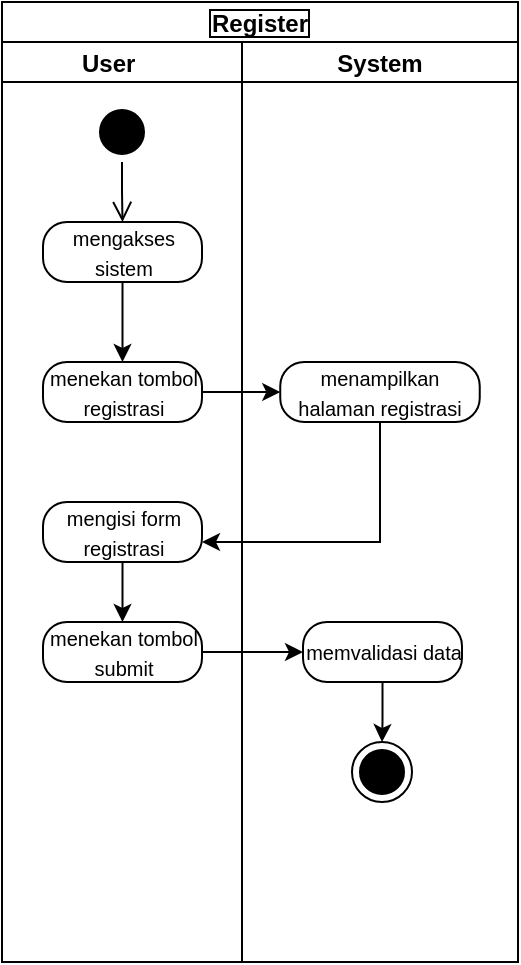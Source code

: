 <mxfile version="20.4.0" type="github" pages="4">
  <diagram id="axD5uIzkEzsmhVbTHZHY" name="Register Diagram Activity">
    <mxGraphModel dx="782" dy="507" grid="1" gridSize="10" guides="1" tooltips="1" connect="1" arrows="1" fold="1" page="1" pageScale="1" pageWidth="827" pageHeight="1169" math="0" shadow="0">
      <root>
        <mxCell id="0" />
        <mxCell id="1" parent="0" />
        <mxCell id="HtFZ6mxadiIROEgCEQN7-1" value="Register" style="swimlane;childLayout=stackLayout;resizeParent=1;resizeParentMax=0;startSize=20;labelBorderColor=default;" vertex="1" parent="1">
          <mxGeometry x="40" y="40" width="258" height="480" as="geometry">
            <mxRectangle x="250" y="50" width="70" height="30" as="alternateBounds" />
          </mxGeometry>
        </mxCell>
        <mxCell id="HtFZ6mxadiIROEgCEQN7-2" value="User    " style="swimlane;startSize=20;" vertex="1" parent="HtFZ6mxadiIROEgCEQN7-1">
          <mxGeometry y="20" width="120" height="460" as="geometry" />
        </mxCell>
        <mxCell id="HtFZ6mxadiIROEgCEQN7-6" value="" style="ellipse;html=1;shape=startState;fillColor=#000000;strokeColor=default;" vertex="1" parent="HtFZ6mxadiIROEgCEQN7-2">
          <mxGeometry x="45" y="30" width="30" height="30" as="geometry" />
        </mxCell>
        <mxCell id="HtFZ6mxadiIROEgCEQN7-7" value="" style="edgeStyle=orthogonalEdgeStyle;html=1;verticalAlign=bottom;endArrow=open;endSize=8;strokeColor=default;rounded=0;entryX=0.5;entryY=0;entryDx=0;entryDy=0;" edge="1" source="HtFZ6mxadiIROEgCEQN7-6" parent="HtFZ6mxadiIROEgCEQN7-2" target="HtFZ6mxadiIROEgCEQN7-17">
          <mxGeometry relative="1" as="geometry">
            <mxPoint x="60" y="80" as="targetPoint" />
          </mxGeometry>
        </mxCell>
        <mxCell id="HtFZ6mxadiIROEgCEQN7-25" style="edgeStyle=orthogonalEdgeStyle;rounded=0;orthogonalLoop=1;jettySize=auto;html=1;strokeColor=default;fontFamily=Helvetica;fontSize=10;fontColor=default;" edge="1" parent="HtFZ6mxadiIROEgCEQN7-2" source="HtFZ6mxadiIROEgCEQN7-17" target="HtFZ6mxadiIROEgCEQN7-21">
          <mxGeometry relative="1" as="geometry" />
        </mxCell>
        <mxCell id="HtFZ6mxadiIROEgCEQN7-17" value="&lt;font style=&quot;font-size: 10px;&quot;&gt;mengakses sistem&lt;/font&gt;" style="rounded=1;whiteSpace=wrap;html=1;arcSize=40;fontColor=#000000;fillColor=none;strokeColor=#000000;strokeWidth=1;fontFamily=Helvetica;fontSize=12;" vertex="1" parent="HtFZ6mxadiIROEgCEQN7-2">
          <mxGeometry x="20.5" y="90" width="79.5" height="30" as="geometry" />
        </mxCell>
        <mxCell id="HtFZ6mxadiIROEgCEQN7-21" value="&lt;font style=&quot;font-size: 10px;&quot;&gt;menekan tombol registrasi&lt;/font&gt;" style="rounded=1;whiteSpace=wrap;html=1;arcSize=40;fontColor=#000000;fillColor=none;strokeColor=#000000;strokeWidth=1;fontFamily=Helvetica;fontSize=12;" vertex="1" parent="HtFZ6mxadiIROEgCEQN7-2">
          <mxGeometry x="20.5" y="160" width="79.5" height="30" as="geometry" />
        </mxCell>
        <mxCell id="HtFZ6mxadiIROEgCEQN7-33" style="edgeStyle=orthogonalEdgeStyle;rounded=0;orthogonalLoop=1;jettySize=auto;html=1;strokeColor=default;fontFamily=Helvetica;fontSize=10;fontColor=default;" edge="1" parent="HtFZ6mxadiIROEgCEQN7-2" source="HtFZ6mxadiIROEgCEQN7-24" target="HtFZ6mxadiIROEgCEQN7-28">
          <mxGeometry relative="1" as="geometry" />
        </mxCell>
        <mxCell id="HtFZ6mxadiIROEgCEQN7-24" value="&lt;font style=&quot;font-size: 10px;&quot;&gt;mengisi form registrasi&lt;/font&gt;" style="rounded=1;whiteSpace=wrap;html=1;arcSize=40;fontColor=#000000;fillColor=none;strokeColor=#000000;strokeWidth=1;fontFamily=Helvetica;fontSize=12;" vertex="1" parent="HtFZ6mxadiIROEgCEQN7-2">
          <mxGeometry x="20.5" y="230" width="79.5" height="30" as="geometry" />
        </mxCell>
        <mxCell id="HtFZ6mxadiIROEgCEQN7-35" style="edgeStyle=orthogonalEdgeStyle;rounded=0;orthogonalLoop=1;jettySize=auto;html=1;strokeColor=default;fontFamily=Helvetica;fontSize=10;fontColor=default;" edge="1" parent="HtFZ6mxadiIROEgCEQN7-2" source="HtFZ6mxadiIROEgCEQN7-28" target="HtFZ6mxadiIROEgCEQN7-34">
          <mxGeometry relative="1" as="geometry" />
        </mxCell>
        <mxCell id="HtFZ6mxadiIROEgCEQN7-28" value="&lt;font style=&quot;font-size: 10px;&quot;&gt;menekan tombol submit&lt;/font&gt;" style="rounded=1;whiteSpace=wrap;html=1;arcSize=40;fontColor=#000000;fillColor=none;strokeColor=#000000;strokeWidth=1;fontFamily=Helvetica;fontSize=12;" vertex="1" parent="HtFZ6mxadiIROEgCEQN7-2">
          <mxGeometry x="20.5" y="290" width="79.5" height="30" as="geometry" />
        </mxCell>
        <mxCell id="HtFZ6mxadiIROEgCEQN7-34" value="&lt;font style=&quot;font-size: 10px;&quot;&gt;memvalidasi data&lt;/font&gt;" style="rounded=1;whiteSpace=wrap;html=1;arcSize=40;fontColor=#000000;fillColor=none;strokeColor=#000000;strokeWidth=1;fontFamily=Helvetica;fontSize=12;" vertex="1" parent="HtFZ6mxadiIROEgCEQN7-2">
          <mxGeometry x="150.5" y="290" width="79.5" height="30" as="geometry" />
        </mxCell>
        <mxCell id="HtFZ6mxadiIROEgCEQN7-3" value="System" style="swimlane;startSize=20;" vertex="1" parent="HtFZ6mxadiIROEgCEQN7-1">
          <mxGeometry x="120" y="20" width="138" height="460" as="geometry" />
        </mxCell>
        <mxCell id="HtFZ6mxadiIROEgCEQN7-23" value="&lt;font style=&quot;font-size: 10px;&quot;&gt;menampilkan halaman registrasi&lt;/font&gt;" style="rounded=1;whiteSpace=wrap;html=1;arcSize=40;fontColor=#000000;fillColor=none;strokeColor=#000000;strokeWidth=1;fontFamily=Helvetica;fontSize=12;" vertex="1" parent="HtFZ6mxadiIROEgCEQN7-3">
          <mxGeometry x="19.12" y="160" width="99.75" height="30" as="geometry" />
        </mxCell>
        <mxCell id="HtFZ6mxadiIROEgCEQN7-36" value="" style="ellipse;html=1;shape=endState;fillColor=#000000;strokeColor=#000000;strokeWidth=1;fontFamily=Helvetica;fontSize=10;fontColor=default;" vertex="1" parent="HtFZ6mxadiIROEgCEQN7-3">
          <mxGeometry x="55" y="350" width="30" height="30" as="geometry" />
        </mxCell>
        <mxCell id="HtFZ6mxadiIROEgCEQN7-26" style="edgeStyle=orthogonalEdgeStyle;rounded=0;orthogonalLoop=1;jettySize=auto;html=1;strokeColor=default;fontFamily=Helvetica;fontSize=10;fontColor=default;" edge="1" parent="HtFZ6mxadiIROEgCEQN7-1" source="HtFZ6mxadiIROEgCEQN7-21" target="HtFZ6mxadiIROEgCEQN7-23">
          <mxGeometry relative="1" as="geometry" />
        </mxCell>
        <mxCell id="HtFZ6mxadiIROEgCEQN7-27" style="edgeStyle=orthogonalEdgeStyle;rounded=0;orthogonalLoop=1;jettySize=auto;html=1;strokeColor=default;fontFamily=Helvetica;fontSize=10;fontColor=default;" edge="1" parent="HtFZ6mxadiIROEgCEQN7-1" source="HtFZ6mxadiIROEgCEQN7-23" target="HtFZ6mxadiIROEgCEQN7-24">
          <mxGeometry relative="1" as="geometry">
            <Array as="points">
              <mxPoint x="189" y="270" />
            </Array>
          </mxGeometry>
        </mxCell>
        <mxCell id="HtFZ6mxadiIROEgCEQN7-37" value="" style="edgeStyle=orthogonalEdgeStyle;rounded=0;orthogonalLoop=1;jettySize=auto;html=1;strokeColor=default;fontFamily=Helvetica;fontSize=10;fontColor=default;" edge="1" parent="HtFZ6mxadiIROEgCEQN7-1" source="HtFZ6mxadiIROEgCEQN7-34" target="HtFZ6mxadiIROEgCEQN7-36">
          <mxGeometry relative="1" as="geometry" />
        </mxCell>
      </root>
    </mxGraphModel>
  </diagram>
  <diagram id="19QLMRYOD_jEEoE5Y4PF" name="Login Diagram Activity">
    <mxGraphModel dx="745" dy="483" grid="1" gridSize="10" guides="1" tooltips="1" connect="1" arrows="1" fold="1" page="1" pageScale="1" pageWidth="827" pageHeight="1169" math="0" shadow="0">
      <root>
        <mxCell id="0" />
        <mxCell id="1" parent="0" />
        <mxCell id="Z8s3OnoRxsG4-w19uNFZ-1" value="Login" style="swimlane;childLayout=stackLayout;resizeParent=1;resizeParentMax=0;startSize=20;labelBorderColor=default;" vertex="1" parent="1">
          <mxGeometry x="40" y="80" width="258" height="480" as="geometry">
            <mxRectangle x="280" y="220" width="70" height="30" as="alternateBounds" />
          </mxGeometry>
        </mxCell>
        <mxCell id="Z8s3OnoRxsG4-w19uNFZ-2" value="User    " style="swimlane;startSize=20;" vertex="1" parent="Z8s3OnoRxsG4-w19uNFZ-1">
          <mxGeometry y="20" width="120" height="460" as="geometry" />
        </mxCell>
        <mxCell id="Z8s3OnoRxsG4-w19uNFZ-3" value="" style="ellipse;html=1;shape=startState;fillColor=#000000;strokeColor=default;" vertex="1" parent="Z8s3OnoRxsG4-w19uNFZ-2">
          <mxGeometry x="45" y="30" width="30" height="30" as="geometry" />
        </mxCell>
        <mxCell id="Z8s3OnoRxsG4-w19uNFZ-4" value="" style="edgeStyle=orthogonalEdgeStyle;html=1;verticalAlign=bottom;endArrow=open;endSize=8;strokeColor=default;rounded=0;entryX=0.5;entryY=0;entryDx=0;entryDy=0;" edge="1" parent="Z8s3OnoRxsG4-w19uNFZ-2" source="Z8s3OnoRxsG4-w19uNFZ-3" target="Z8s3OnoRxsG4-w19uNFZ-6">
          <mxGeometry relative="1" as="geometry">
            <mxPoint x="60" y="80" as="targetPoint" />
          </mxGeometry>
        </mxCell>
        <mxCell id="Z8s3OnoRxsG4-w19uNFZ-5" style="edgeStyle=orthogonalEdgeStyle;rounded=0;orthogonalLoop=1;jettySize=auto;html=1;strokeColor=default;fontFamily=Helvetica;fontSize=10;fontColor=default;" edge="1" parent="Z8s3OnoRxsG4-w19uNFZ-2" source="Z8s3OnoRxsG4-w19uNFZ-6" target="Z8s3OnoRxsG4-w19uNFZ-7">
          <mxGeometry relative="1" as="geometry" />
        </mxCell>
        <mxCell id="Z8s3OnoRxsG4-w19uNFZ-6" value="&lt;font style=&quot;font-size: 10px;&quot;&gt;mengakses sistem&lt;/font&gt;" style="rounded=1;whiteSpace=wrap;html=1;arcSize=40;fontColor=#000000;fillColor=none;strokeColor=#000000;strokeWidth=1;fontFamily=Helvetica;fontSize=12;" vertex="1" parent="Z8s3OnoRxsG4-w19uNFZ-2">
          <mxGeometry x="20.5" y="90" width="79.5" height="30" as="geometry" />
        </mxCell>
        <mxCell id="Z8s3OnoRxsG4-w19uNFZ-7" value="&lt;font style=&quot;font-size: 10px;&quot;&gt;menekan tombol login&lt;/font&gt;" style="rounded=1;whiteSpace=wrap;html=1;arcSize=40;fontColor=#000000;fillColor=none;strokeColor=#000000;strokeWidth=1;fontFamily=Helvetica;fontSize=12;" vertex="1" parent="Z8s3OnoRxsG4-w19uNFZ-2">
          <mxGeometry x="20.5" y="160" width="79.5" height="30" as="geometry" />
        </mxCell>
        <mxCell id="Z8s3OnoRxsG4-w19uNFZ-8" style="edgeStyle=orthogonalEdgeStyle;rounded=0;orthogonalLoop=1;jettySize=auto;html=1;strokeColor=default;fontFamily=Helvetica;fontSize=10;fontColor=default;" edge="1" parent="Z8s3OnoRxsG4-w19uNFZ-2" source="Z8s3OnoRxsG4-w19uNFZ-9" target="Z8s3OnoRxsG4-w19uNFZ-11">
          <mxGeometry relative="1" as="geometry" />
        </mxCell>
        <mxCell id="Z8s3OnoRxsG4-w19uNFZ-9" value="&lt;font style=&quot;font-size: 10px;&quot;&gt;mengisi form login&lt;/font&gt;" style="rounded=1;whiteSpace=wrap;html=1;arcSize=40;fontColor=#000000;fillColor=none;strokeColor=#000000;strokeWidth=1;fontFamily=Helvetica;fontSize=12;" vertex="1" parent="Z8s3OnoRxsG4-w19uNFZ-2">
          <mxGeometry x="20.5" y="230" width="79.5" height="30" as="geometry" />
        </mxCell>
        <mxCell id="Z8s3OnoRxsG4-w19uNFZ-10" style="edgeStyle=orthogonalEdgeStyle;rounded=0;orthogonalLoop=1;jettySize=auto;html=1;strokeColor=default;fontFamily=Helvetica;fontSize=10;fontColor=default;" edge="1" parent="Z8s3OnoRxsG4-w19uNFZ-2" source="Z8s3OnoRxsG4-w19uNFZ-11" target="Z8s3OnoRxsG4-w19uNFZ-12">
          <mxGeometry relative="1" as="geometry" />
        </mxCell>
        <mxCell id="Z8s3OnoRxsG4-w19uNFZ-11" value="&lt;font style=&quot;font-size: 10px;&quot;&gt;menekan tombol submit&lt;/font&gt;" style="rounded=1;whiteSpace=wrap;html=1;arcSize=40;fontColor=#000000;fillColor=none;strokeColor=#000000;strokeWidth=1;fontFamily=Helvetica;fontSize=12;" vertex="1" parent="Z8s3OnoRxsG4-w19uNFZ-2">
          <mxGeometry x="20.5" y="290" width="79.5" height="30" as="geometry" />
        </mxCell>
        <mxCell id="Z8s3OnoRxsG4-w19uNFZ-22" style="edgeStyle=orthogonalEdgeStyle;rounded=0;orthogonalLoop=1;jettySize=auto;html=1;strokeColor=default;fontFamily=Helvetica;fontSize=10;fontColor=default;" edge="1" parent="Z8s3OnoRxsG4-w19uNFZ-2" source="Z8s3OnoRxsG4-w19uNFZ-12" target="Z8s3OnoRxsG4-w19uNFZ-19">
          <mxGeometry relative="1" as="geometry">
            <Array as="points">
              <mxPoint x="190" y="370" />
            </Array>
          </mxGeometry>
        </mxCell>
        <mxCell id="Z8s3OnoRxsG4-w19uNFZ-12" value="&lt;font style=&quot;font-size: 10px;&quot;&gt;memvalidasi data&lt;/font&gt;" style="rounded=1;whiteSpace=wrap;html=1;arcSize=40;fontColor=#000000;fillColor=none;strokeColor=#000000;strokeWidth=1;fontFamily=Helvetica;fontSize=12;" vertex="1" parent="Z8s3OnoRxsG4-w19uNFZ-2">
          <mxGeometry x="150.5" y="290" width="79.5" height="30" as="geometry" />
        </mxCell>
        <mxCell id="Z8s3OnoRxsG4-w19uNFZ-21" style="edgeStyle=orthogonalEdgeStyle;rounded=0;orthogonalLoop=1;jettySize=auto;html=1;strokeColor=default;fontFamily=Helvetica;fontSize=10;fontColor=default;" edge="1" parent="Z8s3OnoRxsG4-w19uNFZ-2" source="Z8s3OnoRxsG4-w19uNFZ-19" target="Z8s3OnoRxsG4-w19uNFZ-15">
          <mxGeometry relative="1" as="geometry" />
        </mxCell>
        <mxCell id="Z8s3OnoRxsG4-w19uNFZ-19" value="&lt;font style=&quot;font-size: 10px;&quot;&gt;memasuki halaman utama sistem&lt;br&gt;&lt;/font&gt;" style="rounded=1;whiteSpace=wrap;html=1;arcSize=40;fontColor=#000000;fillColor=none;strokeColor=#000000;strokeWidth=1;fontFamily=Helvetica;fontSize=12;" vertex="1" parent="Z8s3OnoRxsG4-w19uNFZ-2">
          <mxGeometry x="20.5" y="350" width="79.5" height="40" as="geometry" />
        </mxCell>
        <mxCell id="Z8s3OnoRxsG4-w19uNFZ-15" value="" style="ellipse;html=1;shape=endState;fillColor=#000000;strokeColor=#000000;strokeWidth=1;fontFamily=Helvetica;fontSize=10;fontColor=default;" vertex="1" parent="Z8s3OnoRxsG4-w19uNFZ-2">
          <mxGeometry x="45" y="420" width="30" height="30" as="geometry" />
        </mxCell>
        <mxCell id="Z8s3OnoRxsG4-w19uNFZ-13" value="System" style="swimlane;startSize=20;" vertex="1" parent="Z8s3OnoRxsG4-w19uNFZ-1">
          <mxGeometry x="120" y="20" width="138" height="460" as="geometry" />
        </mxCell>
        <mxCell id="Z8s3OnoRxsG4-w19uNFZ-14" value="&lt;font style=&quot;font-size: 10px;&quot;&gt;menampilkan halaman login&lt;/font&gt;" style="rounded=1;whiteSpace=wrap;html=1;arcSize=40;fontColor=#000000;fillColor=none;strokeColor=#000000;strokeWidth=1;fontFamily=Helvetica;fontSize=12;" vertex="1" parent="Z8s3OnoRxsG4-w19uNFZ-13">
          <mxGeometry x="19.12" y="160" width="99.75" height="30" as="geometry" />
        </mxCell>
        <mxCell id="Z8s3OnoRxsG4-w19uNFZ-16" style="edgeStyle=orthogonalEdgeStyle;rounded=0;orthogonalLoop=1;jettySize=auto;html=1;strokeColor=default;fontFamily=Helvetica;fontSize=10;fontColor=default;" edge="1" parent="Z8s3OnoRxsG4-w19uNFZ-1" source="Z8s3OnoRxsG4-w19uNFZ-7" target="Z8s3OnoRxsG4-w19uNFZ-14">
          <mxGeometry relative="1" as="geometry" />
        </mxCell>
        <mxCell id="Z8s3OnoRxsG4-w19uNFZ-17" style="edgeStyle=orthogonalEdgeStyle;rounded=0;orthogonalLoop=1;jettySize=auto;html=1;strokeColor=default;fontFamily=Helvetica;fontSize=10;fontColor=default;" edge="1" parent="Z8s3OnoRxsG4-w19uNFZ-1" source="Z8s3OnoRxsG4-w19uNFZ-14" target="Z8s3OnoRxsG4-w19uNFZ-9">
          <mxGeometry relative="1" as="geometry">
            <Array as="points">
              <mxPoint x="189" y="270" />
            </Array>
          </mxGeometry>
        </mxCell>
      </root>
    </mxGraphModel>
  </diagram>
  <diagram id="oo5QPfdRN30-kMJGx4dn" name="Main-Slot Diagram Activity">
    <mxGraphModel dx="521" dy="338" grid="1" gridSize="10" guides="1" tooltips="1" connect="1" arrows="1" fold="1" page="1" pageScale="1" pageWidth="827" pageHeight="1169" math="0" shadow="0">
      <root>
        <mxCell id="0" />
        <mxCell id="1" parent="0" />
        <mxCell id="0U2TrWhxlkgXEF1v6S8h-1" value="Slot" style="swimlane;childLayout=stackLayout;resizeParent=1;resizeParentMax=0;startSize=20;strokeColor=default;strokeWidth=1;fontFamily=Helvetica;fontSize=10;fontColor=default;fillColor=default;html=1;" vertex="1" parent="1">
          <mxGeometry x="140" y="50" width="365" height="900" as="geometry" />
        </mxCell>
        <mxCell id="0U2TrWhxlkgXEF1v6S8h-2" value="User" style="swimlane;startSize=20;strokeColor=default;strokeWidth=1;fontFamily=Helvetica;fontSize=10;fontColor=default;fillColor=default;html=1;" vertex="1" parent="0U2TrWhxlkgXEF1v6S8h-1">
          <mxGeometry y="20" width="180" height="880" as="geometry" />
        </mxCell>
        <mxCell id="0U2TrWhxlkgXEF1v6S8h-18" style="edgeStyle=orthogonalEdgeStyle;rounded=0;orthogonalLoop=1;jettySize=auto;html=1;entryX=0.557;entryY=-0.08;entryDx=0;entryDy=0;entryPerimeter=0;strokeColor=default;fontFamily=Helvetica;fontSize=10;fontColor=default;" edge="1" parent="0U2TrWhxlkgXEF1v6S8h-2" source="0U2TrWhxlkgXEF1v6S8h-5" target="0U2TrWhxlkgXEF1v6S8h-7">
          <mxGeometry relative="1" as="geometry" />
        </mxCell>
        <mxCell id="0U2TrWhxlkgXEF1v6S8h-5" value="" style="ellipse;html=1;shape=startState;fillColor=#000000;strokeColor=default;strokeWidth=1;fontFamily=Helvetica;fontSize=10;fontColor=default;" vertex="1" parent="0U2TrWhxlkgXEF1v6S8h-2">
          <mxGeometry x="80" y="30" width="30" height="30" as="geometry" />
        </mxCell>
        <mxCell id="0U2TrWhxlkgXEF1v6S8h-19" style="edgeStyle=orthogonalEdgeStyle;rounded=0;orthogonalLoop=1;jettySize=auto;html=1;strokeColor=default;fontFamily=Helvetica;fontSize=10;fontColor=default;" edge="1" parent="0U2TrWhxlkgXEF1v6S8h-2" source="0U2TrWhxlkgXEF1v6S8h-7" target="0U2TrWhxlkgXEF1v6S8h-9">
          <mxGeometry relative="1" as="geometry" />
        </mxCell>
        <mxCell id="0U2TrWhxlkgXEF1v6S8h-7" value="memilih menu slot" style="rounded=1;whiteSpace=wrap;html=1;arcSize=40;fontColor=#000000;fillColor=default;strokeColor=default;strokeWidth=1;fontFamily=Helvetica;fontSize=10;" vertex="1" parent="0U2TrWhxlkgXEF1v6S8h-2">
          <mxGeometry x="40" y="90" width="100" height="30" as="geometry" />
        </mxCell>
        <mxCell id="0U2TrWhxlkgXEF1v6S8h-20" value="" style="edgeStyle=orthogonalEdgeStyle;rounded=0;orthogonalLoop=1;jettySize=auto;html=1;strokeColor=default;fontFamily=Helvetica;fontSize=10;fontColor=default;" edge="1" parent="0U2TrWhxlkgXEF1v6S8h-2" source="0U2TrWhxlkgXEF1v6S8h-9" target="0U2TrWhxlkgXEF1v6S8h-11">
          <mxGeometry relative="1" as="geometry">
            <Array as="points">
              <mxPoint x="270" y="160" />
            </Array>
          </mxGeometry>
        </mxCell>
        <mxCell id="0U2TrWhxlkgXEF1v6S8h-9" value="menampilkan halaman slot" style="rounded=1;whiteSpace=wrap;html=1;arcSize=40;fontColor=#000000;fillColor=default;strokeColor=default;strokeWidth=1;fontFamily=Helvetica;fontSize=10;" vertex="1" parent="0U2TrWhxlkgXEF1v6S8h-2">
          <mxGeometry x="220" y="90" width="100" height="30" as="geometry" />
        </mxCell>
        <mxCell id="0U2TrWhxlkgXEF1v6S8h-11" value="memilih provider" style="rounded=1;whiteSpace=wrap;html=1;arcSize=40;fontColor=#000000;fillColor=default;strokeColor=default;strokeWidth=1;fontFamily=Helvetica;fontSize=10;" vertex="1" parent="0U2TrWhxlkgXEF1v6S8h-2">
          <mxGeometry x="40" y="140" width="100" height="30" as="geometry" />
        </mxCell>
        <mxCell id="0U2TrWhxlkgXEF1v6S8h-13" value="memilih permainan yang disediakan provider" style="rounded=1;whiteSpace=wrap;html=1;arcSize=40;fontColor=#000000;fillColor=default;strokeColor=default;strokeWidth=1;fontFamily=Helvetica;fontSize=10;" vertex="1" parent="0U2TrWhxlkgXEF1v6S8h-2">
          <mxGeometry x="40" y="230" width="100" height="40" as="geometry" />
        </mxCell>
        <mxCell id="0U2TrWhxlkgXEF1v6S8h-107" value="" style="edgeStyle=orthogonalEdgeStyle;rounded=0;orthogonalLoop=1;jettySize=auto;html=1;strokeColor=default;fontFamily=Helvetica;fontSize=10;fontColor=default;" edge="1" parent="0U2TrWhxlkgXEF1v6S8h-2" source="0U2TrWhxlkgXEF1v6S8h-104" target="0U2TrWhxlkgXEF1v6S8h-105">
          <mxGeometry relative="1" as="geometry" />
        </mxCell>
        <mxCell id="0U2TrWhxlkgXEF1v6S8h-104" value="memulai permainan" style="rounded=1;whiteSpace=wrap;html=1;arcSize=40;fontColor=#000000;fillColor=default;strokeColor=default;strokeWidth=1;fontFamily=Helvetica;fontSize=10;" vertex="1" parent="0U2TrWhxlkgXEF1v6S8h-2">
          <mxGeometry x="45" y="760" width="100" height="30" as="geometry" />
        </mxCell>
        <mxCell id="0U2TrWhxlkgXEF1v6S8h-105" value="" style="ellipse;html=1;shape=endState;fillColor=#000000;strokeColor=default;strokeWidth=1;fontFamily=Helvetica;fontSize=10;fontColor=default;" vertex="1" parent="0U2TrWhxlkgXEF1v6S8h-2">
          <mxGeometry x="80" y="830" width="30" height="30" as="geometry" />
        </mxCell>
        <mxCell id="0U2TrWhxlkgXEF1v6S8h-21" style="edgeStyle=orthogonalEdgeStyle;rounded=0;orthogonalLoop=1;jettySize=auto;html=1;strokeColor=default;fontFamily=Helvetica;fontSize=10;fontColor=default;" edge="1" parent="0U2TrWhxlkgXEF1v6S8h-1" source="0U2TrWhxlkgXEF1v6S8h-11" target="0U2TrWhxlkgXEF1v6S8h-12">
          <mxGeometry relative="1" as="geometry">
            <Array as="points">
              <mxPoint x="90" y="230" />
            </Array>
          </mxGeometry>
        </mxCell>
        <mxCell id="0U2TrWhxlkgXEF1v6S8h-3" value="System" style="swimlane;startSize=20;strokeColor=default;strokeWidth=1;fontFamily=Helvetica;fontSize=10;fontColor=default;fillColor=default;html=1;" vertex="1" parent="0U2TrWhxlkgXEF1v6S8h-1">
          <mxGeometry x="180" y="20" width="185" height="880" as="geometry" />
        </mxCell>
        <mxCell id="0U2TrWhxlkgXEF1v6S8h-14" value="Condition" style="rhombus;whiteSpace=wrap;html=1;fillColor=default;strokeColor=default;strokeWidth=1;fontFamily=Helvetica;fontSize=10;fontColor=default;" vertex="1" parent="0U2TrWhxlkgXEF1v6S8h-3">
          <mxGeometry x="35" y="290" width="80" height="40" as="geometry" />
        </mxCell>
        <mxCell id="0U2TrWhxlkgXEF1v6S8h-15" value="ada saldo" style="edgeStyle=orthogonalEdgeStyle;html=1;align=left;verticalAlign=bottom;endArrow=open;endSize=8;strokeColor=default;rounded=0;fontFamily=Helvetica;fontSize=10;fontColor=default;" edge="1" source="0U2TrWhxlkgXEF1v6S8h-14" parent="0U2TrWhxlkgXEF1v6S8h-3" target="0U2TrWhxlkgXEF1v6S8h-69">
          <mxGeometry x="-1" relative="1" as="geometry">
            <mxPoint x="160" y="380" as="targetPoint" />
            <Array as="points">
              <mxPoint x="160" y="310" />
              <mxPoint x="160" y="595" />
            </Array>
          </mxGeometry>
        </mxCell>
        <mxCell id="0U2TrWhxlkgXEF1v6S8h-16" value="tidak ada saldo" style="edgeStyle=orthogonalEdgeStyle;html=1;align=left;verticalAlign=top;endArrow=open;endSize=8;strokeColor=default;rounded=0;fontFamily=Helvetica;fontSize=10;fontColor=default;entryX=0.5;entryY=0;entryDx=0;entryDy=0;" edge="1" source="0U2TrWhxlkgXEF1v6S8h-14" parent="0U2TrWhxlkgXEF1v6S8h-3" target="0U2TrWhxlkgXEF1v6S8h-25">
          <mxGeometry x="-1" relative="1" as="geometry">
            <mxPoint x="75" y="370" as="targetPoint" />
          </mxGeometry>
        </mxCell>
        <mxCell id="0U2TrWhxlkgXEF1v6S8h-12" value="menampilkan data provider" style="rounded=1;whiteSpace=wrap;html=1;arcSize=40;fontColor=#000000;fillColor=default;strokeColor=default;strokeWidth=1;fontFamily=Helvetica;fontSize=10;" vertex="1" parent="0U2TrWhxlkgXEF1v6S8h-3">
          <mxGeometry x="40" y="190" width="100" height="30" as="geometry" />
        </mxCell>
        <mxCell id="0U2TrWhxlkgXEF1v6S8h-33" style="edgeStyle=orthogonalEdgeStyle;rounded=0;orthogonalLoop=1;jettySize=auto;html=1;entryX=1;entryY=0.5;entryDx=0;entryDy=0;strokeColor=default;fontFamily=Helvetica;fontSize=10;fontColor=default;" edge="1" parent="0U2TrWhxlkgXEF1v6S8h-3" source="0U2TrWhxlkgXEF1v6S8h-25" target="0U2TrWhxlkgXEF1v6S8h-32">
          <mxGeometry relative="1" as="geometry" />
        </mxCell>
        <mxCell id="0U2TrWhxlkgXEF1v6S8h-25" value="menampilkan halaman top-up saldo" style="rounded=1;whiteSpace=wrap;html=1;arcSize=40;fontColor=#000000;fillColor=default;strokeColor=default;strokeWidth=1;fontFamily=Helvetica;fontSize=10;" vertex="1" parent="0U2TrWhxlkgXEF1v6S8h-3">
          <mxGeometry x="25" y="380" width="100" height="30" as="geometry" />
        </mxCell>
        <mxCell id="0U2TrWhxlkgXEF1v6S8h-36" value="" style="edgeStyle=orthogonalEdgeStyle;rounded=0;orthogonalLoop=1;jettySize=auto;html=1;strokeColor=default;fontFamily=Helvetica;fontSize=10;fontColor=default;" edge="1" parent="0U2TrWhxlkgXEF1v6S8h-3" source="0U2TrWhxlkgXEF1v6S8h-32" target="0U2TrWhxlkgXEF1v6S8h-35">
          <mxGeometry relative="1" as="geometry" />
        </mxCell>
        <mxCell id="0U2TrWhxlkgXEF1v6S8h-32" value="memilih nominal top-up saldo" style="rounded=1;whiteSpace=wrap;html=1;arcSize=40;fontColor=#000000;fillColor=default;strokeColor=default;strokeWidth=1;fontFamily=Helvetica;fontSize=10;" vertex="1" parent="0U2TrWhxlkgXEF1v6S8h-3">
          <mxGeometry x="-135" y="380" width="100" height="30" as="geometry" />
        </mxCell>
        <mxCell id="0U2TrWhxlkgXEF1v6S8h-38" value="" style="edgeStyle=orthogonalEdgeStyle;rounded=0;orthogonalLoop=1;jettySize=auto;html=1;strokeColor=default;fontFamily=Helvetica;fontSize=10;fontColor=default;" edge="1" parent="0U2TrWhxlkgXEF1v6S8h-3" source="0U2TrWhxlkgXEF1v6S8h-35" target="0U2TrWhxlkgXEF1v6S8h-37">
          <mxGeometry relative="1" as="geometry" />
        </mxCell>
        <mxCell id="0U2TrWhxlkgXEF1v6S8h-35" value="memilih payment gateway" style="rounded=1;whiteSpace=wrap;html=1;arcSize=40;fontColor=#000000;fillColor=default;strokeColor=default;strokeWidth=1;fontFamily=Helvetica;fontSize=10;" vertex="1" parent="0U2TrWhxlkgXEF1v6S8h-3">
          <mxGeometry x="-135" y="450" width="100" height="30" as="geometry" />
        </mxCell>
        <mxCell id="0U2TrWhxlkgXEF1v6S8h-40" value="" style="edgeStyle=orthogonalEdgeStyle;rounded=0;orthogonalLoop=1;jettySize=auto;html=1;strokeColor=default;fontFamily=Helvetica;fontSize=10;fontColor=default;" edge="1" parent="0U2TrWhxlkgXEF1v6S8h-3" source="0U2TrWhxlkgXEF1v6S8h-37" target="0U2TrWhxlkgXEF1v6S8h-39">
          <mxGeometry relative="1" as="geometry" />
        </mxCell>
        <mxCell id="0U2TrWhxlkgXEF1v6S8h-37" value="menekan tombol submit&amp;nbsp;" style="rounded=1;whiteSpace=wrap;html=1;arcSize=40;fontColor=#000000;fillColor=default;strokeColor=default;strokeWidth=1;fontFamily=Helvetica;fontSize=10;" vertex="1" parent="0U2TrWhxlkgXEF1v6S8h-3">
          <mxGeometry x="-135" y="510" width="100" height="30" as="geometry" />
        </mxCell>
        <mxCell id="0U2TrWhxlkgXEF1v6S8h-72" value="" style="edgeStyle=orthogonalEdgeStyle;rounded=0;orthogonalLoop=1;jettySize=auto;html=1;strokeColor=default;fontFamily=Helvetica;fontSize=10;fontColor=default;" edge="1" parent="0U2TrWhxlkgXEF1v6S8h-3" source="0U2TrWhxlkgXEF1v6S8h-39" target="0U2TrWhxlkgXEF1v6S8h-69">
          <mxGeometry relative="1" as="geometry" />
        </mxCell>
        <mxCell id="0U2TrWhxlkgXEF1v6S8h-39" value="mengisi saldo user" style="rounded=1;whiteSpace=wrap;html=1;arcSize=40;fontColor=#000000;fillColor=default;strokeColor=default;strokeWidth=1;fontFamily=Helvetica;fontSize=10;" vertex="1" parent="0U2TrWhxlkgXEF1v6S8h-3">
          <mxGeometry x="35" y="510" width="100" height="30" as="geometry" />
        </mxCell>
        <mxCell id="0U2TrWhxlkgXEF1v6S8h-110" style="edgeStyle=orthogonalEdgeStyle;rounded=0;orthogonalLoop=1;jettySize=auto;html=1;strokeColor=default;fontFamily=Helvetica;fontSize=10;fontColor=default;" edge="1" parent="0U2TrWhxlkgXEF1v6S8h-3" source="0U2TrWhxlkgXEF1v6S8h-68" target="0U2TrWhxlkgXEF1v6S8h-109">
          <mxGeometry relative="1" as="geometry">
            <Array as="points">
              <mxPoint x="-85" y="690" />
            </Array>
          </mxGeometry>
        </mxCell>
        <mxCell id="0U2TrWhxlkgXEF1v6S8h-68" value="melakukan deposit ke provider yang dipilih" style="rounded=1;whiteSpace=wrap;html=1;arcSize=40;fontColor=#000000;fillColor=default;strokeColor=default;strokeWidth=1;fontFamily=Helvetica;fontSize=10;" vertex="1" parent="0U2TrWhxlkgXEF1v6S8h-3">
          <mxGeometry x="-135" y="580" width="100" height="30" as="geometry" />
        </mxCell>
        <mxCell id="0U2TrWhxlkgXEF1v6S8h-73" value="" style="edgeStyle=orthogonalEdgeStyle;rounded=0;orthogonalLoop=1;jettySize=auto;html=1;strokeColor=default;fontFamily=Helvetica;fontSize=10;fontColor=default;" edge="1" parent="0U2TrWhxlkgXEF1v6S8h-3" source="0U2TrWhxlkgXEF1v6S8h-69" target="0U2TrWhxlkgXEF1v6S8h-68">
          <mxGeometry relative="1" as="geometry" />
        </mxCell>
        <mxCell id="0U2TrWhxlkgXEF1v6S8h-69" value="" style="shape=line;html=1;strokeWidth=6;strokeColor=default;fontFamily=Helvetica;fontSize=10;fontColor=default;fillColor=default;" vertex="1" parent="0U2TrWhxlkgXEF1v6S8h-3">
          <mxGeometry x="41.5" y="590" width="87.5" height="10" as="geometry" />
        </mxCell>
        <mxCell id="0U2TrWhxlkgXEF1v6S8h-114" style="edgeStyle=orthogonalEdgeStyle;rounded=0;orthogonalLoop=1;jettySize=auto;html=1;strokeColor=default;fontFamily=Helvetica;fontSize=10;fontColor=default;" edge="1" parent="0U2TrWhxlkgXEF1v6S8h-3" source="0U2TrWhxlkgXEF1v6S8h-74">
          <mxGeometry relative="1" as="geometry">
            <mxPoint x="30" y="830" as="targetPoint" />
            <Array as="points">
              <mxPoint x="160" y="635" />
              <mxPoint x="160" y="860" />
              <mxPoint x="30" y="860" />
            </Array>
          </mxGeometry>
        </mxCell>
        <mxCell id="0U2TrWhxlkgXEF1v6S8h-74" value="menkonfirmasi deposit user" style="rounded=1;whiteSpace=wrap;html=1;arcSize=40;fontColor=#000000;fillColor=default;strokeColor=default;strokeWidth=1;fontFamily=Helvetica;fontSize=10;" vertex="1" parent="0U2TrWhxlkgXEF1v6S8h-3">
          <mxGeometry x="35" y="620" width="100" height="30" as="geometry" />
        </mxCell>
        <mxCell id="0U2TrWhxlkgXEF1v6S8h-103" style="edgeStyle=orthogonalEdgeStyle;rounded=0;orthogonalLoop=1;jettySize=auto;html=1;entryX=0;entryY=0.5;entryDx=0;entryDy=0;entryPerimeter=0;strokeColor=default;fontFamily=Helvetica;fontSize=10;fontColor=default;" edge="1" parent="0U2TrWhxlkgXEF1v6S8h-3" source="0U2TrWhxlkgXEF1v6S8h-96" target="0U2TrWhxlkgXEF1v6S8h-99">
          <mxGeometry relative="1" as="geometry" />
        </mxCell>
        <mxCell id="0U2TrWhxlkgXEF1v6S8h-96" value="mengirim notifikasi deposit berhasil" style="rounded=1;whiteSpace=wrap;html=1;arcSize=40;fontColor=#000000;fillColor=default;strokeColor=default;strokeWidth=1;fontFamily=Helvetica;fontSize=10;" vertex="1" parent="0U2TrWhxlkgXEF1v6S8h-3">
          <mxGeometry x="34" y="700" width="100" height="30" as="geometry" />
        </mxCell>
        <mxCell id="0U2TrWhxlkgXEF1v6S8h-99" value="" style="shape=line;html=1;strokeWidth=6;strokeColor=default;fontFamily=Helvetica;fontSize=10;fontColor=default;fillColor=default;direction=south;" vertex="1" parent="0U2TrWhxlkgXEF1v6S8h-3">
          <mxGeometry x="25" y="760" width="10" height="70" as="geometry" />
        </mxCell>
        <mxCell id="0U2TrWhxlkgXEF1v6S8h-112" style="edgeStyle=orthogonalEdgeStyle;rounded=0;orthogonalLoop=1;jettySize=auto;html=1;strokeColor=default;fontFamily=Helvetica;fontSize=10;fontColor=default;" edge="1" parent="0U2TrWhxlkgXEF1v6S8h-3" source="0U2TrWhxlkgXEF1v6S8h-109" target="0U2TrWhxlkgXEF1v6S8h-74">
          <mxGeometry relative="1" as="geometry" />
        </mxCell>
        <mxCell id="0U2TrWhxlkgXEF1v6S8h-113" style="edgeStyle=orthogonalEdgeStyle;rounded=0;orthogonalLoop=1;jettySize=auto;html=1;strokeColor=default;fontFamily=Helvetica;fontSize=10;fontColor=default;" edge="1" parent="0U2TrWhxlkgXEF1v6S8h-3" source="0U2TrWhxlkgXEF1v6S8h-109" target="0U2TrWhxlkgXEF1v6S8h-96">
          <mxGeometry relative="1" as="geometry" />
        </mxCell>
        <mxCell id="0U2TrWhxlkgXEF1v6S8h-109" value="" style="shape=line;html=1;strokeWidth=6;strokeColor=default;fontFamily=Helvetica;fontSize=10;fontColor=default;fillColor=default;direction=south;" vertex="1" parent="0U2TrWhxlkgXEF1v6S8h-3">
          <mxGeometry x="15" y="644" width="5" height="87.5" as="geometry" />
        </mxCell>
        <mxCell id="0U2TrWhxlkgXEF1v6S8h-22" style="edgeStyle=orthogonalEdgeStyle;rounded=0;orthogonalLoop=1;jettySize=auto;html=1;strokeColor=default;fontFamily=Helvetica;fontSize=10;fontColor=default;" edge="1" parent="0U2TrWhxlkgXEF1v6S8h-1" source="0U2TrWhxlkgXEF1v6S8h-12" target="0U2TrWhxlkgXEF1v6S8h-13">
          <mxGeometry relative="1" as="geometry">
            <Array as="points">
              <mxPoint x="270" y="270" />
            </Array>
          </mxGeometry>
        </mxCell>
        <mxCell id="0U2TrWhxlkgXEF1v6S8h-24" value="" style="edgeStyle=orthogonalEdgeStyle;rounded=0;orthogonalLoop=1;jettySize=auto;html=1;strokeColor=default;fontFamily=Helvetica;fontSize=10;fontColor=default;entryX=0;entryY=0.5;entryDx=0;entryDy=0;" edge="1" parent="0U2TrWhxlkgXEF1v6S8h-1" source="0U2TrWhxlkgXEF1v6S8h-13" target="0U2TrWhxlkgXEF1v6S8h-14">
          <mxGeometry relative="1" as="geometry">
            <mxPoint x="60" y="350" as="targetPoint" />
            <Array as="points">
              <mxPoint x="90" y="330" />
            </Array>
          </mxGeometry>
        </mxCell>
        <mxCell id="0U2TrWhxlkgXEF1v6S8h-108" style="edgeStyle=orthogonalEdgeStyle;rounded=0;orthogonalLoop=1;jettySize=auto;html=1;strokeColor=default;fontFamily=Helvetica;fontSize=10;fontColor=default;" edge="1" parent="0U2TrWhxlkgXEF1v6S8h-1" source="0U2TrWhxlkgXEF1v6S8h-99" target="0U2TrWhxlkgXEF1v6S8h-104">
          <mxGeometry relative="1" as="geometry" />
        </mxCell>
      </root>
    </mxGraphModel>
  </diagram>
  <diagram id="D3kH4q3bF3L4ZiuD3s53" name="WD Activity Diagram">
    <mxGraphModel dx="446" dy="578" grid="1" gridSize="10" guides="1" tooltips="1" connect="1" arrows="1" fold="1" page="1" pageScale="1" pageWidth="850" pageHeight="1100" math="0" shadow="0">
      <root>
        <mxCell id="0" />
        <mxCell id="1" parent="0" />
        <mxCell id="S2CP4hlUT49jUNVl_uBk-1" value="WD" style="swimlane;childLayout=stackLayout;resizeParent=1;resizeParentMax=0;startSize=20;labelBorderColor=default;" vertex="1" parent="1">
          <mxGeometry x="40" y="40" width="260" height="610" as="geometry">
            <mxRectangle x="280" y="220" width="70" height="30" as="alternateBounds" />
          </mxGeometry>
        </mxCell>
        <mxCell id="S2CP4hlUT49jUNVl_uBk-2" value="User    " style="swimlane;startSize=20;" vertex="1" parent="S2CP4hlUT49jUNVl_uBk-1">
          <mxGeometry y="20" width="120" height="590" as="geometry" />
        </mxCell>
        <mxCell id="J8miNqF-djnY_HELAzyo-5" style="edgeStyle=orthogonalEdgeStyle;rounded=0;orthogonalLoop=1;jettySize=auto;html=1;entryX=0.5;entryY=0;entryDx=0;entryDy=0;" edge="1" parent="S2CP4hlUT49jUNVl_uBk-2" source="S2CP4hlUT49jUNVl_uBk-3" target="S2CP4hlUT49jUNVl_uBk-7">
          <mxGeometry relative="1" as="geometry" />
        </mxCell>
        <mxCell id="S2CP4hlUT49jUNVl_uBk-3" value="" style="ellipse;html=1;shape=startState;fillColor=#000000;strokeColor=default;" vertex="1" parent="S2CP4hlUT49jUNVl_uBk-2">
          <mxGeometry x="45" y="30" width="30" height="30" as="geometry" />
        </mxCell>
        <mxCell id="S2CP4hlUT49jUNVl_uBk-7" value="&lt;font style=&quot;font-size: 10px;&quot;&gt;Klik menu WD&lt;/font&gt;" style="rounded=1;whiteSpace=wrap;html=1;arcSize=40;fontColor=#000000;fillColor=none;strokeColor=#000000;strokeWidth=1;fontFamily=Helvetica;fontSize=12;" vertex="1" parent="S2CP4hlUT49jUNVl_uBk-2">
          <mxGeometry x="20.5" y="80" width="79.5" height="30" as="geometry" />
        </mxCell>
        <mxCell id="S2CP4hlUT49jUNVl_uBk-9" value="&lt;font style=&quot;font-size: 10px;&quot;&gt;Memilih menu WD&lt;/font&gt;" style="rounded=1;whiteSpace=wrap;html=1;arcSize=40;fontColor=#000000;fillColor=none;strokeColor=#000000;strokeWidth=1;fontFamily=Helvetica;fontSize=12;" vertex="1" parent="S2CP4hlUT49jUNVl_uBk-2">
          <mxGeometry x="20.5" y="130" width="79.5" height="30" as="geometry" />
        </mxCell>
        <mxCell id="mRg6XZ36ZsLxA7cYPriM-2" value="&lt;font style=&quot;font-size: 10px;&quot;&gt;Memilih Provider&lt;/font&gt;" style="rounded=1;whiteSpace=wrap;html=1;arcSize=40;fontColor=#000000;fillColor=none;strokeColor=#000000;strokeWidth=1;fontFamily=Helvetica;fontSize=12;" vertex="1" parent="S2CP4hlUT49jUNVl_uBk-2">
          <mxGeometry x="10.25" y="200" width="100" height="40" as="geometry" />
        </mxCell>
        <mxCell id="mRg6XZ36ZsLxA7cYPriM-9" value="" style="edgeStyle=orthogonalEdgeStyle;rounded=0;orthogonalLoop=1;jettySize=auto;html=1;" edge="1" parent="S2CP4hlUT49jUNVl_uBk-2" source="mRg6XZ36ZsLxA7cYPriM-6" target="mRg6XZ36ZsLxA7cYPriM-8">
          <mxGeometry relative="1" as="geometry" />
        </mxCell>
        <mxCell id="mRg6XZ36ZsLxA7cYPriM-6" value="&lt;font style=&quot;font-size: 10px;&quot;&gt;Mengisi saldo yang akan ditarik&lt;/font&gt;" style="rounded=1;whiteSpace=wrap;html=1;arcSize=40;fontColor=#000000;fillColor=none;strokeColor=#000000;strokeWidth=1;fontFamily=Helvetica;fontSize=12;" vertex="1" parent="S2CP4hlUT49jUNVl_uBk-2">
          <mxGeometry x="10.25" y="280" width="100" height="40" as="geometry" />
        </mxCell>
        <mxCell id="mRg6XZ36ZsLxA7cYPriM-8" value="&lt;span style=&quot;font-size: 10px;&quot;&gt;Mensubmit&lt;/span&gt;" style="rounded=1;whiteSpace=wrap;html=1;arcSize=40;fontColor=#000000;fillColor=none;strokeColor=#000000;strokeWidth=1;fontFamily=Helvetica;fontSize=12;" vertex="1" parent="S2CP4hlUT49jUNVl_uBk-2">
          <mxGeometry x="10.25" y="350" width="100" height="40" as="geometry" />
        </mxCell>
        <mxCell id="S2CP4hlUT49jUNVl_uBk-17" value="System" style="swimlane;startSize=20;" vertex="1" parent="S2CP4hlUT49jUNVl_uBk-1">
          <mxGeometry x="120" y="20" width="140" height="590" as="geometry" />
        </mxCell>
        <mxCell id="S2CP4hlUT49jUNVl_uBk-18" value="&lt;font style=&quot;font-size: 10px;&quot;&gt;Menampilkan Menu WD&lt;/font&gt;" style="rounded=1;whiteSpace=wrap;html=1;arcSize=40;fontColor=#000000;fillColor=none;strokeColor=#000000;strokeWidth=1;fontFamily=Helvetica;fontSize=12;" vertex="1" parent="S2CP4hlUT49jUNVl_uBk-17">
          <mxGeometry x="20.62" y="80" width="99.75" height="30" as="geometry" />
        </mxCell>
        <mxCell id="S2CP4hlUT49jUNVl_uBk-22" value="&lt;font style=&quot;font-size: 10px;&quot;&gt;Menampilkan provider yang dimainkan&lt;/font&gt;" style="rounded=1;whiteSpace=wrap;html=1;arcSize=40;fontColor=#000000;fillColor=none;strokeColor=#000000;strokeWidth=1;fontFamily=Helvetica;fontSize=12;" vertex="1" parent="S2CP4hlUT49jUNVl_uBk-17">
          <mxGeometry x="19.0" y="160" width="100" height="40" as="geometry" />
        </mxCell>
        <mxCell id="mRg6XZ36ZsLxA7cYPriM-4" value="&lt;font style=&quot;font-size: 10px;&quot;&gt;Menampilkan form saldo yang akan ditarik&lt;/font&gt;" style="rounded=1;whiteSpace=wrap;html=1;arcSize=40;fontColor=#000000;fillColor=none;strokeColor=#000000;strokeWidth=1;fontFamily=Helvetica;fontSize=12;" vertex="1" parent="S2CP4hlUT49jUNVl_uBk-17">
          <mxGeometry x="19" y="240" width="100" height="40" as="geometry" />
        </mxCell>
        <mxCell id="mRg6XZ36ZsLxA7cYPriM-17" value="" style="edgeStyle=orthogonalEdgeStyle;rounded=0;orthogonalLoop=1;jettySize=auto;html=1;" edge="1" parent="S2CP4hlUT49jUNVl_uBk-17" source="mRg6XZ36ZsLxA7cYPriM-14" target="mRg6XZ36ZsLxA7cYPriM-16">
          <mxGeometry relative="1" as="geometry" />
        </mxCell>
        <mxCell id="mRg6XZ36ZsLxA7cYPriM-14" value="&lt;span style=&quot;font-size: 10px;&quot;&gt;Mentransfer nominal saldo utama&lt;/span&gt;" style="rounded=1;whiteSpace=wrap;html=1;arcSize=40;fontColor=#000000;fillColor=none;strokeColor=#000000;strokeWidth=1;fontFamily=Helvetica;fontSize=12;" vertex="1" parent="S2CP4hlUT49jUNVl_uBk-17">
          <mxGeometry x="20.62" y="350" width="100" height="40" as="geometry" />
        </mxCell>
        <mxCell id="J8miNqF-djnY_HELAzyo-2" value="" style="edgeStyle=orthogonalEdgeStyle;rounded=0;orthogonalLoop=1;jettySize=auto;html=1;" edge="1" parent="S2CP4hlUT49jUNVl_uBk-17" source="mRg6XZ36ZsLxA7cYPriM-16" target="S2CP4hlUT49jUNVl_uBk-16">
          <mxGeometry relative="1" as="geometry" />
        </mxCell>
        <mxCell id="mRg6XZ36ZsLxA7cYPriM-16" value="&lt;span style=&quot;font-size: 10px;&quot;&gt;Mentransfer nominal saldo utama ke rekening user&lt;/span&gt;" style="rounded=1;whiteSpace=wrap;html=1;arcSize=40;fontColor=#000000;fillColor=none;strokeColor=#000000;strokeWidth=1;fontFamily=Helvetica;fontSize=12;" vertex="1" parent="S2CP4hlUT49jUNVl_uBk-17">
          <mxGeometry x="16.12" y="430" width="109" height="40" as="geometry" />
        </mxCell>
        <mxCell id="S2CP4hlUT49jUNVl_uBk-16" value="" style="ellipse;html=1;shape=endState;fillColor=#000000;strokeColor=#000000;strokeWidth=1;fontFamily=Helvetica;fontSize=10;fontColor=default;" vertex="1" parent="S2CP4hlUT49jUNVl_uBk-17">
          <mxGeometry x="56" y="510" width="30" height="30" as="geometry" />
        </mxCell>
        <mxCell id="S2CP4hlUT49jUNVl_uBk-19" style="edgeStyle=orthogonalEdgeStyle;rounded=0;orthogonalLoop=1;jettySize=auto;html=1;strokeColor=default;fontFamily=Helvetica;fontSize=10;fontColor=default;" edge="1" parent="S2CP4hlUT49jUNVl_uBk-1" source="S2CP4hlUT49jUNVl_uBk-7" target="S2CP4hlUT49jUNVl_uBk-18">
          <mxGeometry relative="1" as="geometry" />
        </mxCell>
        <mxCell id="S2CP4hlUT49jUNVl_uBk-20" style="edgeStyle=orthogonalEdgeStyle;rounded=0;orthogonalLoop=1;jettySize=auto;html=1;strokeColor=default;fontFamily=Helvetica;fontSize=10;fontColor=default;" edge="1" parent="S2CP4hlUT49jUNVl_uBk-1" source="S2CP4hlUT49jUNVl_uBk-18" target="S2CP4hlUT49jUNVl_uBk-9">
          <mxGeometry relative="1" as="geometry">
            <Array as="points">
              <mxPoint x="189" y="165" />
            </Array>
          </mxGeometry>
        </mxCell>
        <mxCell id="mRg6XZ36ZsLxA7cYPriM-1" style="edgeStyle=orthogonalEdgeStyle;rounded=0;orthogonalLoop=1;jettySize=auto;html=1;entryX=0;entryY=0.5;entryDx=0;entryDy=0;" edge="1" parent="S2CP4hlUT49jUNVl_uBk-1" source="S2CP4hlUT49jUNVl_uBk-9" target="S2CP4hlUT49jUNVl_uBk-22">
          <mxGeometry relative="1" as="geometry">
            <Array as="points">
              <mxPoint x="60" y="200" />
            </Array>
          </mxGeometry>
        </mxCell>
        <mxCell id="mRg6XZ36ZsLxA7cYPriM-3" style="edgeStyle=orthogonalEdgeStyle;rounded=0;orthogonalLoop=1;jettySize=auto;html=1;entryX=1;entryY=0.5;entryDx=0;entryDy=0;" edge="1" parent="S2CP4hlUT49jUNVl_uBk-1" source="S2CP4hlUT49jUNVl_uBk-22" target="mRg6XZ36ZsLxA7cYPriM-2">
          <mxGeometry relative="1" as="geometry">
            <Array as="points">
              <mxPoint x="190" y="240" />
            </Array>
          </mxGeometry>
        </mxCell>
        <mxCell id="mRg6XZ36ZsLxA7cYPriM-5" style="edgeStyle=orthogonalEdgeStyle;rounded=0;orthogonalLoop=1;jettySize=auto;html=1;entryX=0;entryY=0.5;entryDx=0;entryDy=0;" edge="1" parent="S2CP4hlUT49jUNVl_uBk-1" source="mRg6XZ36ZsLxA7cYPriM-2" target="mRg6XZ36ZsLxA7cYPriM-4">
          <mxGeometry relative="1" as="geometry">
            <Array as="points">
              <mxPoint x="50" y="280" />
            </Array>
          </mxGeometry>
        </mxCell>
        <mxCell id="mRg6XZ36ZsLxA7cYPriM-7" style="edgeStyle=orthogonalEdgeStyle;rounded=0;orthogonalLoop=1;jettySize=auto;html=1;entryX=1;entryY=0.5;entryDx=0;entryDy=0;" edge="1" parent="S2CP4hlUT49jUNVl_uBk-1" source="mRg6XZ36ZsLxA7cYPriM-4" target="mRg6XZ36ZsLxA7cYPriM-6">
          <mxGeometry relative="1" as="geometry">
            <Array as="points">
              <mxPoint x="190" y="320" />
            </Array>
          </mxGeometry>
        </mxCell>
        <mxCell id="mRg6XZ36ZsLxA7cYPriM-15" value="" style="edgeStyle=orthogonalEdgeStyle;rounded=0;orthogonalLoop=1;jettySize=auto;html=1;" edge="1" parent="S2CP4hlUT49jUNVl_uBk-1" source="mRg6XZ36ZsLxA7cYPriM-8" target="mRg6XZ36ZsLxA7cYPriM-14">
          <mxGeometry relative="1" as="geometry" />
        </mxCell>
      </root>
    </mxGraphModel>
  </diagram>
</mxfile>
